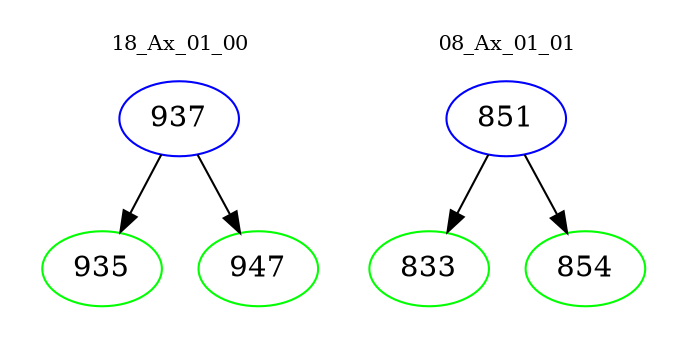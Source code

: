 digraph{
subgraph cluster_0 {
color = white
label = "18_Ax_01_00";
fontsize=10;
T0_937 [label="937", color="blue"]
T0_937 -> T0_935 [color="black"]
T0_935 [label="935", color="green"]
T0_937 -> T0_947 [color="black"]
T0_947 [label="947", color="green"]
}
subgraph cluster_1 {
color = white
label = "08_Ax_01_01";
fontsize=10;
T1_851 [label="851", color="blue"]
T1_851 -> T1_833 [color="black"]
T1_833 [label="833", color="green"]
T1_851 -> T1_854 [color="black"]
T1_854 [label="854", color="green"]
}
}
